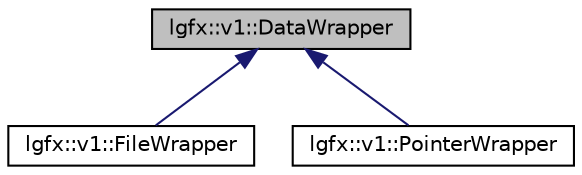digraph "lgfx::v1::DataWrapper"
{
 // LATEX_PDF_SIZE
  edge [fontname="Helvetica",fontsize="10",labelfontname="Helvetica",labelfontsize="10"];
  node [fontname="Helvetica",fontsize="10",shape=record];
  Node1 [label="lgfx::v1::DataWrapper",height=0.2,width=0.4,color="black", fillcolor="grey75", style="filled", fontcolor="black",tooltip=" "];
  Node1 -> Node2 [dir="back",color="midnightblue",fontsize="10",style="solid",fontname="Helvetica"];
  Node2 [label="lgfx::v1::FileWrapper",height=0.2,width=0.4,color="black", fillcolor="white", style="filled",URL="$d0/d3a/structlgfx_1_1v1_1_1FileWrapper.html",tooltip=" "];
  Node1 -> Node3 [dir="back",color="midnightblue",fontsize="10",style="solid",fontname="Helvetica"];
  Node3 [label="lgfx::v1::PointerWrapper",height=0.2,width=0.4,color="black", fillcolor="white", style="filled",URL="$d4/d19/structlgfx_1_1v1_1_1PointerWrapper.html",tooltip=" "];
}
